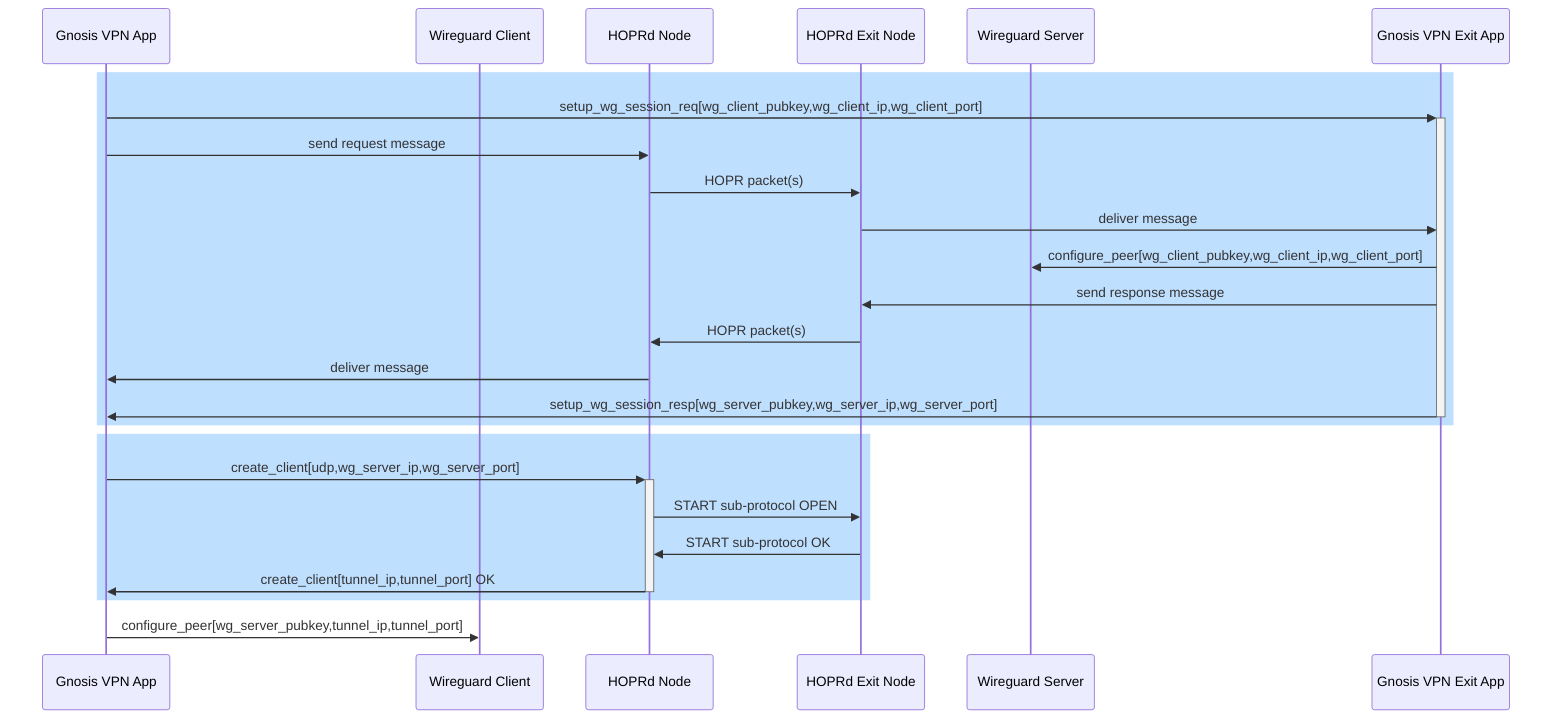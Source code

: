 sequenceDiagram
    participant gnosisvpn as Gnosis VPN App
    participant wg as Wireguard Client
    participant hoprd as HOPRd Node
    participant ex_hoprd as HOPRd Exit Node
    participant ex_wg as Wireguard Server
    participant ex_gnosisvpn as Gnosis VPN Exit App

    rect rgb(191, 223, 255)
    gnosisvpn->>+ex_gnosisvpn: setup_wg_session_req[wg_client_pubkey,wg_client_ip,wg_client_port]
    gnosisvpn->>hoprd: send request message
    hoprd->>ex_hoprd: HOPR packet(s)
    ex_hoprd->>ex_gnosisvpn: deliver message
    ex_gnosisvpn->>ex_wg: configure_peer[wg_client_pubkey,wg_client_ip,wg_client_port]
    ex_gnosisvpn->>ex_hoprd: send response message
    ex_hoprd->>hoprd: HOPR packet(s)
    hoprd->>gnosisvpn: deliver message
    ex_gnosisvpn->>-gnosisvpn: setup_wg_session_resp[wg_server_pubkey,wg_server_ip,wg_server_port]
    end

    rect rgb(191, 223, 255)
    gnosisvpn->>+hoprd: create_client[udp,wg_server_ip,wg_server_port]
    hoprd->>ex_hoprd: START sub-protocol OPEN
    ex_hoprd->>hoprd: START sub-protocol OK
    hoprd->>-gnosisvpn: create_client[tunnel_ip,tunnel_port] OK
    end

    gnosisvpn->>wg: configure_peer[wg_server_pubkey,tunnel_ip,tunnel_port]